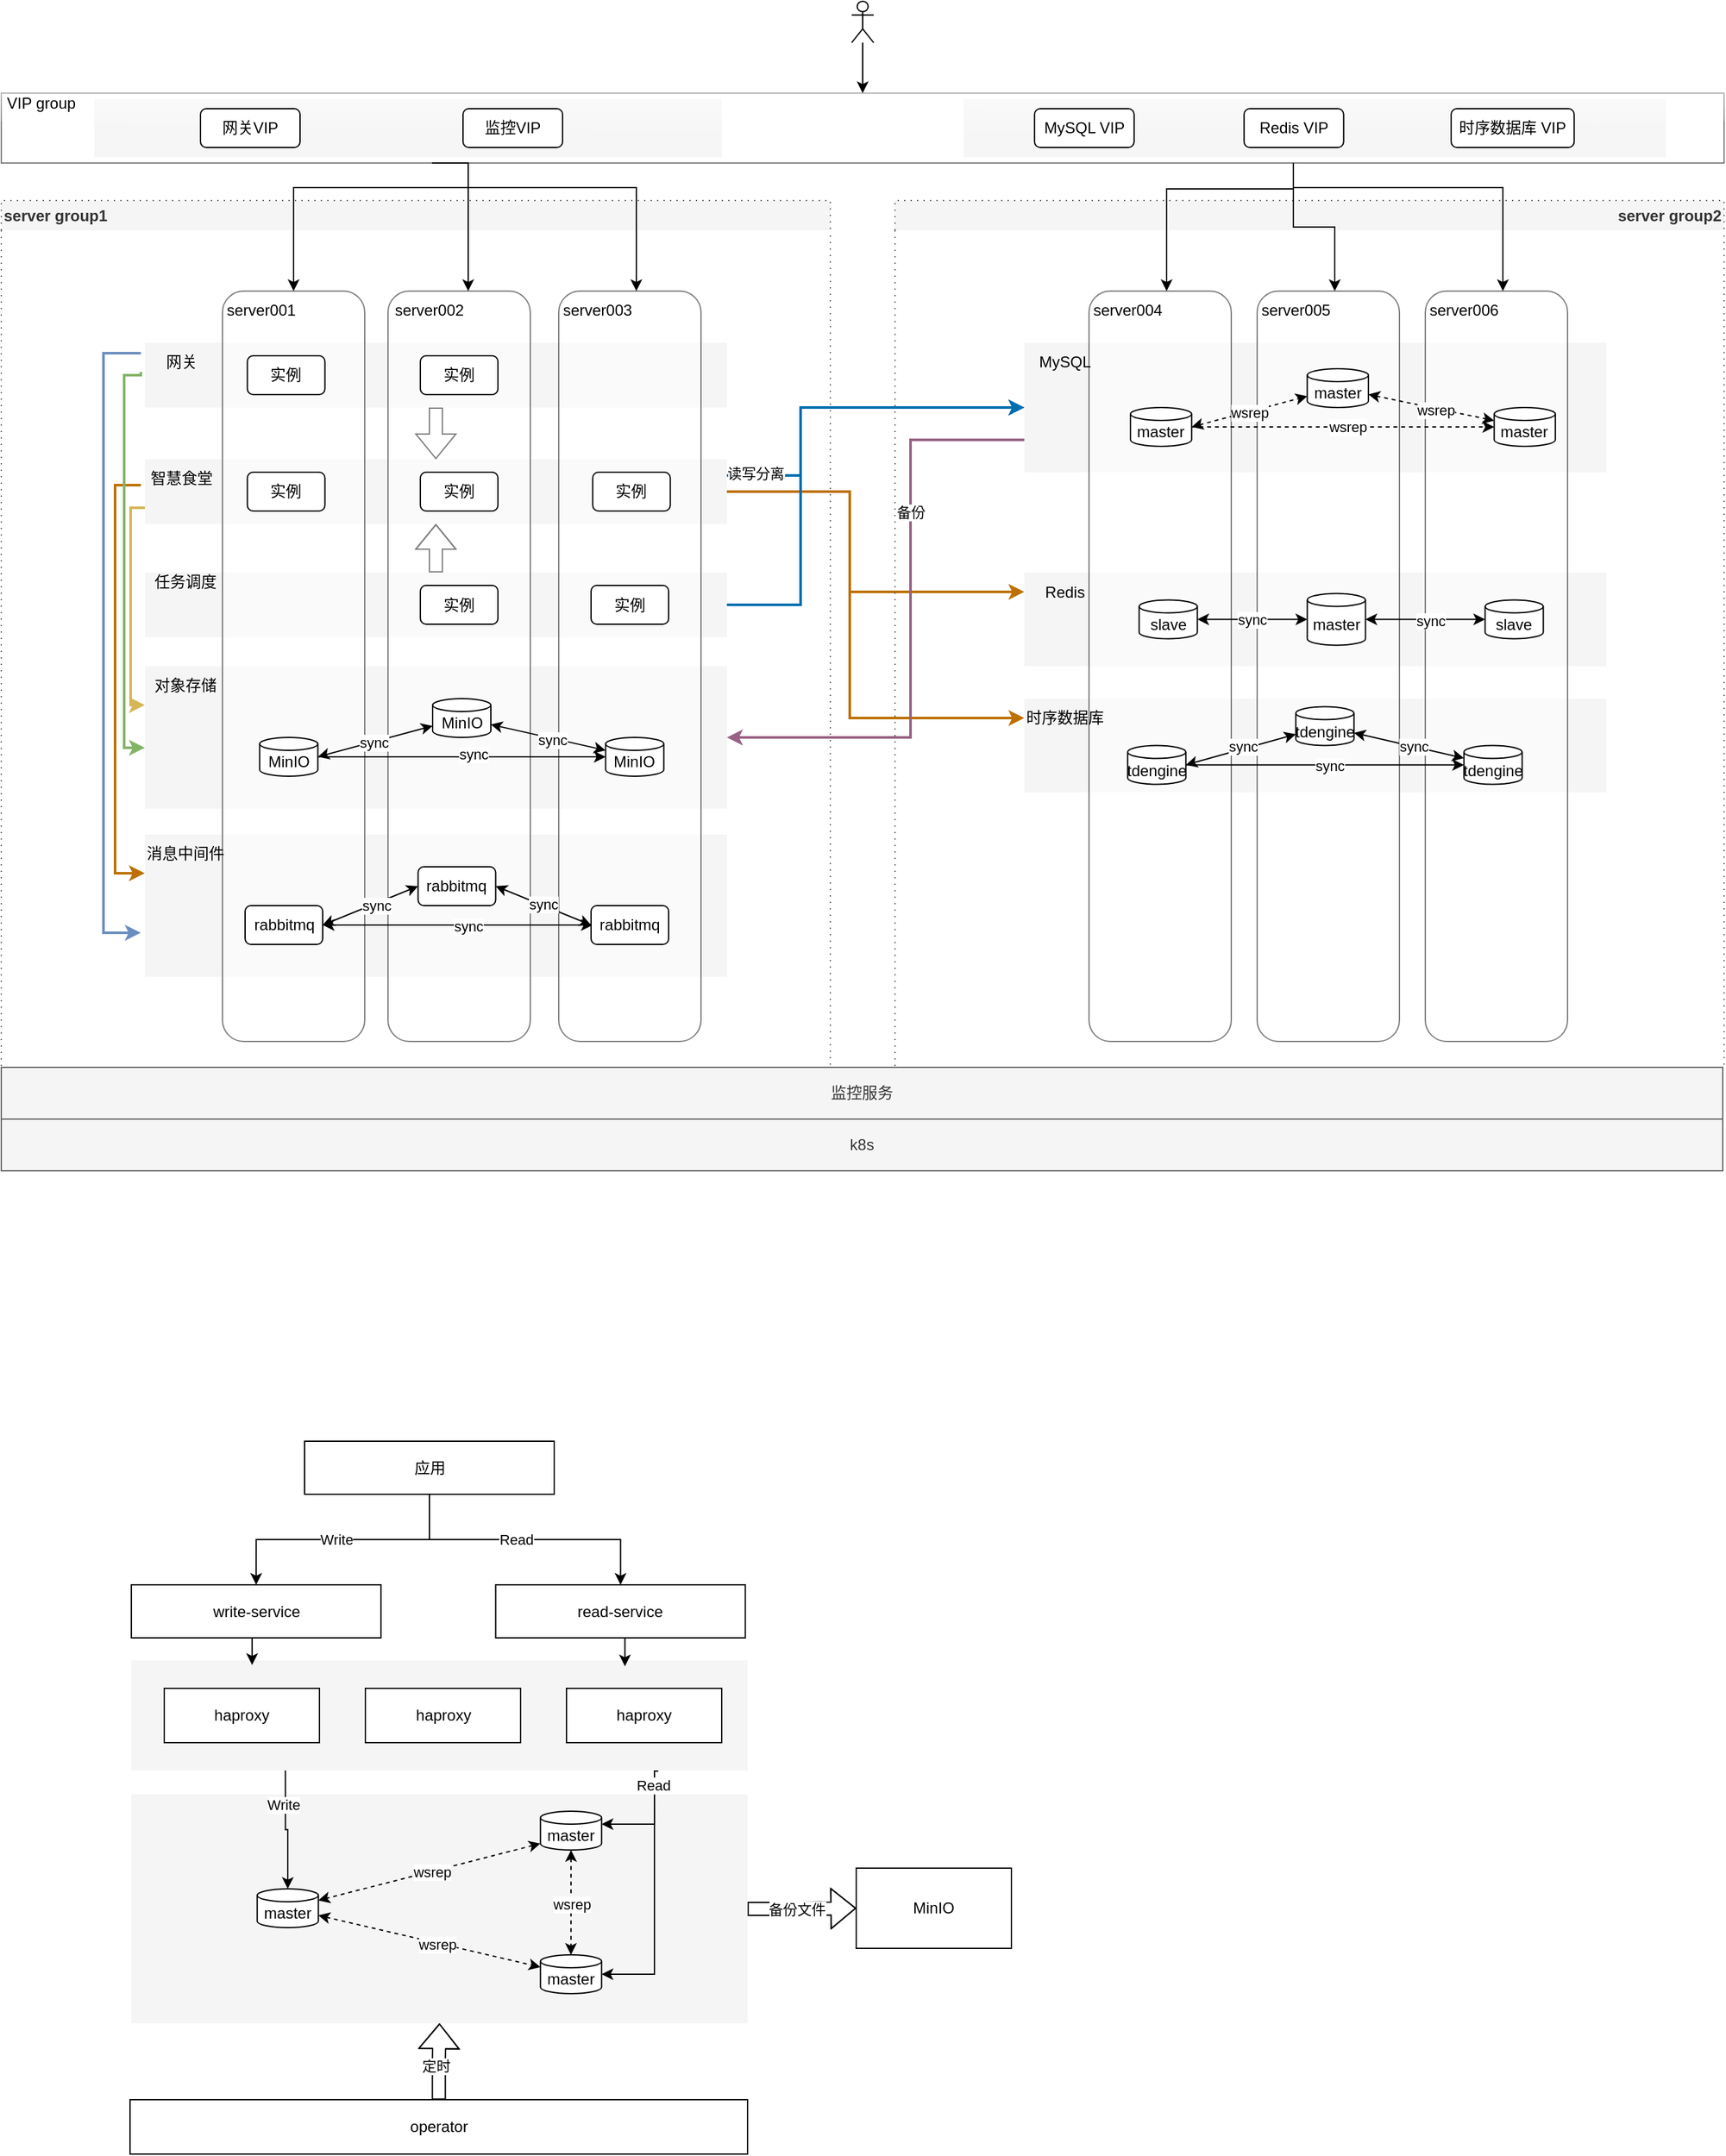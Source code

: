<mxfile version="28.0.4">
  <diagram name="第 1 页" id="leBDD3NCbiM7CXKX_xD3">
    <mxGraphModel dx="2466" dy="1183" grid="0" gridSize="10" guides="1" tooltips="1" connect="1" arrows="1" fold="1" page="0" pageScale="1" pageWidth="827" pageHeight="1169" background="none" math="0" shadow="0">
      <root>
        <mxCell id="0" />
        <mxCell id="1" parent="0" />
        <mxCell id="BG7vF_Q7h992CcUeKaFF-54" style="edgeStyle=orthogonalEdgeStyle;rounded=0;orthogonalLoop=1;jettySize=auto;html=1;shape=flexArrow;" edge="1" parent="1" source="BG7vF_Q7h992CcUeKaFF-34" target="BG7vF_Q7h992CcUeKaFF-51">
          <mxGeometry relative="1" as="geometry" />
        </mxCell>
        <mxCell id="BG7vF_Q7h992CcUeKaFF-55" value="备份文件" style="edgeLabel;html=1;align=center;verticalAlign=middle;resizable=0;points=[];" vertex="1" connectable="0" parent="BG7vF_Q7h992CcUeKaFF-54">
          <mxGeometry x="-0.101" y="1" relative="1" as="geometry">
            <mxPoint y="1" as="offset" />
          </mxGeometry>
        </mxCell>
        <mxCell id="BG7vF_Q7h992CcUeKaFF-34" value="" style="rounded=0;whiteSpace=wrap;html=1;fillColor=#f5f5f5;fontColor=#333333;strokeColor=none;" vertex="1" parent="1">
          <mxGeometry x="9.56" y="1682" width="476.44" height="177" as="geometry" />
        </mxCell>
        <mxCell id="BG7vF_Q7h992CcUeKaFF-27" value="" style="rounded=0;whiteSpace=wrap;html=1;fillColor=#f5f5f5;fontColor=#333333;strokeColor=none;" vertex="1" parent="1">
          <mxGeometry x="9.56" y="1578.5" width="476.44" height="85" as="geometry" />
        </mxCell>
        <mxCell id="XUAF1_sCPObjOQJMEwn2-8" value="" style="rounded=0;whiteSpace=wrap;html=1;fillColor=#eeeeee;strokeColor=none;" parent="1" vertex="1">
          <mxGeometry x="653" y="371.5" width="543" height="45" as="geometry" />
        </mxCell>
        <mxCell id="XUAF1_sCPObjOQJMEwn2-7" value="" style="rounded=0;whiteSpace=wrap;html=1;fillColor=#eeeeee;strokeColor=none;" parent="1" vertex="1">
          <mxGeometry x="-19" y="371.5" width="485" height="45" as="geometry" />
        </mxCell>
        <mxCell id="Kt-Wsy6JNkDJJS60EfV6-175" value="" style="rounded=0;whiteSpace=wrap;html=1;glass=1;opacity=50;" parent="1" vertex="1">
          <mxGeometry x="-91" y="367" width="1332" height="54" as="geometry" />
        </mxCell>
        <mxCell id="Kt-Wsy6JNkDJJS60EfV6-162" value="" style="rounded=0;whiteSpace=wrap;html=1;strokeColor=none;dashed=1;fillColor=#f5f5f5;movable=1;resizable=1;rotatable=1;deletable=1;editable=1;locked=0;connectable=1;fontColor=#333333;" parent="1" vertex="1">
          <mxGeometry x="700" y="835" width="450" height="72.5" as="geometry" />
        </mxCell>
        <mxCell id="Kt-Wsy6JNkDJJS60EfV6-159" value="" style="rounded=0;whiteSpace=wrap;html=1;strokeColor=none;dashed=1;fillColor=#f5f5f5;movable=1;resizable=1;rotatable=1;deletable=1;editable=1;locked=0;connectable=1;fontColor=#333333;" parent="1" vertex="1">
          <mxGeometry x="700" y="737.5" width="450" height="72.5" as="geometry" />
        </mxCell>
        <mxCell id="Kt-Wsy6JNkDJJS60EfV6-154" value="" style="rounded=0;whiteSpace=wrap;html=1;strokeColor=none;dashed=1;fillColor=#f5f5f5;movable=1;resizable=1;rotatable=1;deletable=1;editable=1;locked=0;connectable=1;fontColor=#333333;" parent="1" vertex="1">
          <mxGeometry x="20" y="940" width="450" height="110" as="geometry" />
        </mxCell>
        <mxCell id="Kt-Wsy6JNkDJJS60EfV6-144" value="" style="rounded=0;whiteSpace=wrap;html=1;strokeColor=none;dashed=1;fillColor=#f5f5f5;movable=1;resizable=1;rotatable=1;deletable=1;editable=1;locked=0;connectable=1;fontColor=#333333;" parent="1" vertex="1">
          <mxGeometry x="20" y="810" width="450" height="110" as="geometry" />
        </mxCell>
        <mxCell id="Kt-Wsy6JNkDJJS60EfV6-150" style="edgeStyle=orthogonalEdgeStyle;rounded=0;orthogonalLoop=1;jettySize=auto;html=1;exitX=0;exitY=0.75;exitDx=0;exitDy=0;entryX=0;entryY=1;entryDx=0;entryDy=0;curved=0;fillColor=#fff2cc;strokeColor=#d6b656;gradientColor=#ffd966;strokeWidth=2;" parent="1" source="Kt-Wsy6JNkDJJS60EfV6-123" target="Kt-Wsy6JNkDJJS60EfV6-145" edge="1">
          <mxGeometry relative="1" as="geometry">
            <Array as="points">
              <mxPoint x="9" y="688" />
              <mxPoint x="9" y="840" />
            </Array>
          </mxGeometry>
        </mxCell>
        <mxCell id="Kt-Wsy6JNkDJJS60EfV6-157" style="edgeStyle=orthogonalEdgeStyle;rounded=0;orthogonalLoop=1;jettySize=auto;html=1;fillColor=#f0a30a;strokeColor=#BD7000;curved=0;entryX=0;entryY=1;entryDx=0;entryDy=0;strokeWidth=2;" parent="1" source="Kt-Wsy6JNkDJJS60EfV6-124" target="Kt-Wsy6JNkDJJS60EfV6-155" edge="1">
          <mxGeometry relative="1" as="geometry">
            <mxPoint x="-190" y="1050" as="targetPoint" />
            <Array as="points">
              <mxPoint x="-3" y="670" />
              <mxPoint x="-3" y="970" />
            </Array>
          </mxGeometry>
        </mxCell>
        <mxCell id="XUAF1_sCPObjOQJMEwn2-1" style="edgeStyle=orthogonalEdgeStyle;rounded=0;orthogonalLoop=1;jettySize=auto;html=1;exitX=1;exitY=0.5;exitDx=0;exitDy=0;entryX=0;entryY=0.5;entryDx=0;entryDy=0;strokeWidth=2;fillColor=#f0a30a;strokeColor=#BD7000;" parent="1" source="Kt-Wsy6JNkDJJS60EfV6-123" target="Kt-Wsy6JNkDJJS60EfV6-160" edge="1">
          <mxGeometry relative="1" as="geometry">
            <Array as="points">
              <mxPoint x="565" y="675" />
              <mxPoint x="565" y="753" />
            </Array>
          </mxGeometry>
        </mxCell>
        <mxCell id="XUAF1_sCPObjOQJMEwn2-2" style="edgeStyle=orthogonalEdgeStyle;rounded=0;orthogonalLoop=1;jettySize=auto;html=1;exitX=1;exitY=0.5;exitDx=0;exitDy=0;entryX=0;entryY=0.5;entryDx=0;entryDy=0;strokeWidth=2;fillColor=#f0a30a;strokeColor=#BD7000;" parent="1" source="Kt-Wsy6JNkDJJS60EfV6-123" target="Kt-Wsy6JNkDJJS60EfV6-163" edge="1">
          <mxGeometry relative="1" as="geometry">
            <Array as="points">
              <mxPoint x="565" y="675" />
              <mxPoint x="565" y="850" />
            </Array>
          </mxGeometry>
        </mxCell>
        <mxCell id="XUAF1_sCPObjOQJMEwn2-3" style="edgeStyle=orthogonalEdgeStyle;rounded=0;orthogonalLoop=1;jettySize=auto;html=1;exitX=1;exitY=0.25;exitDx=0;exitDy=0;entryX=0;entryY=0.5;entryDx=0;entryDy=0;fillColor=#1ba1e2;strokeColor=#006EAF;strokeWidth=2;" parent="1" source="Kt-Wsy6JNkDJJS60EfV6-123" target="Kt-Wsy6JNkDJJS60EfV6-105" edge="1">
          <mxGeometry relative="1" as="geometry">
            <Array as="points">
              <mxPoint x="527" y="663" />
              <mxPoint x="527" y="610" />
            </Array>
          </mxGeometry>
        </mxCell>
        <mxCell id="ltxJd0FpYzd65tMiqPyo-1" value="读写分离" style="edgeLabel;html=1;align=center;verticalAlign=middle;resizable=0;points=[];" parent="XUAF1_sCPObjOQJMEwn2-3" vertex="1" connectable="0">
          <mxGeometry x="-0.844" y="3" relative="1" as="geometry">
            <mxPoint y="1" as="offset" />
          </mxGeometry>
        </mxCell>
        <mxCell id="Kt-Wsy6JNkDJJS60EfV6-123" value="" style="rounded=0;whiteSpace=wrap;html=1;strokeColor=none;dashed=1;fillColor=#f5f5f5;movable=1;resizable=1;rotatable=1;deletable=1;editable=1;locked=0;connectable=1;fontColor=#333333;" parent="1" vertex="1">
          <mxGeometry x="20" y="650" width="450" height="50" as="geometry" />
        </mxCell>
        <mxCell id="XUAF1_sCPObjOQJMEwn2-4" style="edgeStyle=orthogonalEdgeStyle;rounded=0;orthogonalLoop=1;jettySize=auto;html=1;exitX=1;exitY=0.5;exitDx=0;exitDy=0;entryX=0;entryY=0.5;entryDx=0;entryDy=0;fillColor=#1ba1e2;strokeColor=#006EAF;strokeWidth=2;" parent="1" source="Kt-Wsy6JNkDJJS60EfV6-136" target="Kt-Wsy6JNkDJJS60EfV6-105" edge="1">
          <mxGeometry relative="1" as="geometry">
            <Array as="points">
              <mxPoint x="527" y="763" />
              <mxPoint x="527" y="610" />
            </Array>
          </mxGeometry>
        </mxCell>
        <mxCell id="Kt-Wsy6JNkDJJS60EfV6-136" value="" style="rounded=0;whiteSpace=wrap;html=1;strokeColor=none;dashed=1;fillColor=#f5f5f5;movable=1;resizable=1;rotatable=1;deletable=1;editable=1;locked=0;connectable=1;fontColor=#333333;" parent="1" vertex="1">
          <mxGeometry x="20" y="737.5" width="450" height="50" as="geometry" />
        </mxCell>
        <mxCell id="Kt-Wsy6JNkDJJS60EfV6-139" style="edgeStyle=orthogonalEdgeStyle;rounded=0;orthogonalLoop=1;jettySize=auto;html=1;entryX=0.5;entryY=1;entryDx=0;entryDy=0;shape=flexArrow;" parent="1" source="Kt-Wsy6JNkDJJS60EfV6-136" target="Kt-Wsy6JNkDJJS60EfV6-123" edge="1">
          <mxGeometry relative="1" as="geometry" />
        </mxCell>
        <mxCell id="Kt-Wsy6JNkDJJS60EfV6-135" style="edgeStyle=orthogonalEdgeStyle;rounded=0;orthogonalLoop=1;jettySize=auto;html=1;shape=flexArrow;" parent="1" source="Kt-Wsy6JNkDJJS60EfV6-129" target="Kt-Wsy6JNkDJJS60EfV6-123" edge="1">
          <mxGeometry relative="1" as="geometry" />
        </mxCell>
        <mxCell id="Kt-Wsy6JNkDJJS60EfV6-147" style="edgeStyle=orthogonalEdgeStyle;rounded=0;orthogonalLoop=1;jettySize=auto;html=1;exitX=0;exitY=0.75;exitDx=0;exitDy=0;entryX=0;entryY=0.573;entryDx=0;entryDy=0;fillColor=#d5e8d4;strokeColor=#82b366;curved=0;strokeWidth=2;entryPerimeter=0;gradientColor=#97d077;" parent="1" source="Kt-Wsy6JNkDJJS60EfV6-130" target="Kt-Wsy6JNkDJJS60EfV6-144" edge="1">
          <mxGeometry relative="1" as="geometry">
            <Array as="points">
              <mxPoint x="17" y="585" />
              <mxPoint x="4" y="585" />
              <mxPoint x="4" y="873" />
            </Array>
          </mxGeometry>
        </mxCell>
        <mxCell id="Kt-Wsy6JNkDJJS60EfV6-156" style="edgeStyle=orthogonalEdgeStyle;rounded=0;orthogonalLoop=1;jettySize=auto;html=1;fillColor=#dae8fc;strokeColor=#6c8ebf;curved=0;strokeWidth=2;entryX=-0.007;entryY=0.691;entryDx=0;entryDy=0;entryPerimeter=0;" parent="1" source="Kt-Wsy6JNkDJJS60EfV6-130" target="Kt-Wsy6JNkDJJS60EfV6-154" edge="1">
          <mxGeometry relative="1" as="geometry">
            <mxPoint x="-10" y="1020" as="targetPoint" />
            <Array as="points">
              <mxPoint x="-12" y="568" />
              <mxPoint x="-12" y="1016" />
            </Array>
          </mxGeometry>
        </mxCell>
        <mxCell id="Kt-Wsy6JNkDJJS60EfV6-129" value="" style="rounded=0;whiteSpace=wrap;html=1;strokeColor=none;dashed=1;fillColor=#f5f5f5;movable=1;resizable=1;rotatable=1;deletable=1;editable=1;locked=0;connectable=1;fontColor=#333333;" parent="1" vertex="1">
          <mxGeometry x="20" y="560" width="450" height="50" as="geometry" />
        </mxCell>
        <mxCell id="Kt-Wsy6JNkDJJS60EfV6-1" value="" style="rounded=1;whiteSpace=wrap;html=1;opacity=50;" parent="1" vertex="1">
          <mxGeometry x="80" y="520" width="110" height="580" as="geometry" />
        </mxCell>
        <mxCell id="Kt-Wsy6JNkDJJS60EfV6-2" value="" style="rounded=1;whiteSpace=wrap;html=1;opacity=50;" parent="1" vertex="1">
          <mxGeometry x="208" y="520" width="110" height="580" as="geometry" />
        </mxCell>
        <mxCell id="Kt-Wsy6JNkDJJS60EfV6-3" value="" style="rounded=1;whiteSpace=wrap;html=1;opacity=50;" parent="1" vertex="1">
          <mxGeometry x="340" y="520" width="110" height="580" as="geometry" />
        </mxCell>
        <mxCell id="XUAF1_sCPObjOQJMEwn2-5" style="edgeStyle=orthogonalEdgeStyle;rounded=0;orthogonalLoop=1;jettySize=auto;html=1;exitX=0;exitY=0.75;exitDx=0;exitDy=0;entryX=1;entryY=0.5;entryDx=0;entryDy=0;fillColor=#e6d0de;gradientColor=#d5739d;strokeColor=#996185;strokeWidth=2;" parent="1" source="Kt-Wsy6JNkDJJS60EfV6-105" target="Kt-Wsy6JNkDJJS60EfV6-144" edge="1">
          <mxGeometry relative="1" as="geometry">
            <Array as="points">
              <mxPoint x="612" y="635" />
              <mxPoint x="612" y="865" />
            </Array>
          </mxGeometry>
        </mxCell>
        <mxCell id="XUAF1_sCPObjOQJMEwn2-6" value="备份" style="edgeLabel;html=1;align=center;verticalAlign=middle;resizable=0;points=[];" parent="XUAF1_sCPObjOQJMEwn2-5" vertex="1" connectable="0">
          <mxGeometry x="-0.376" relative="1" as="geometry">
            <mxPoint as="offset" />
          </mxGeometry>
        </mxCell>
        <mxCell id="Kt-Wsy6JNkDJJS60EfV6-105" value="" style="rounded=0;whiteSpace=wrap;html=1;strokeColor=none;dashed=1;fillColor=#f5f5f5;movable=1;resizable=1;rotatable=1;deletable=1;editable=1;locked=0;connectable=1;fontColor=#333333;" parent="1" vertex="1">
          <mxGeometry x="700" y="560" width="450" height="100" as="geometry" />
        </mxCell>
        <mxCell id="Kt-Wsy6JNkDJJS60EfV6-4" value="" style="rounded=1;whiteSpace=wrap;html=1;glass=0;opacity=50;" parent="1" vertex="1">
          <mxGeometry x="750" y="520" width="110" height="580" as="geometry" />
        </mxCell>
        <mxCell id="Kt-Wsy6JNkDJJS60EfV6-5" value="" style="rounded=1;whiteSpace=wrap;html=1;opacity=50;" parent="1" vertex="1">
          <mxGeometry x="880" y="520" width="110" height="580" as="geometry" />
        </mxCell>
        <mxCell id="Kt-Wsy6JNkDJJS60EfV6-6" value="" style="rounded=1;whiteSpace=wrap;html=1;opacity=50;" parent="1" vertex="1">
          <mxGeometry x="1010" y="520" width="110" height="580" as="geometry" />
        </mxCell>
        <mxCell id="Kt-Wsy6JNkDJJS60EfV6-7" value="server001" style="text;html=1;align=center;verticalAlign=middle;whiteSpace=wrap;rounded=0;" parent="1" vertex="1">
          <mxGeometry x="80" y="520" width="60" height="30" as="geometry" />
        </mxCell>
        <mxCell id="Kt-Wsy6JNkDJJS60EfV6-8" value="server002" style="text;html=1;align=center;verticalAlign=middle;whiteSpace=wrap;rounded=0;" parent="1" vertex="1">
          <mxGeometry x="210" y="520" width="60" height="30" as="geometry" />
        </mxCell>
        <mxCell id="Kt-Wsy6JNkDJJS60EfV6-9" value="server003" style="text;html=1;align=center;verticalAlign=middle;whiteSpace=wrap;rounded=0;" parent="1" vertex="1">
          <mxGeometry x="340" y="520" width="60" height="30" as="geometry" />
        </mxCell>
        <mxCell id="Kt-Wsy6JNkDJJS60EfV6-10" value="server004" style="text;html=1;align=center;verticalAlign=middle;whiteSpace=wrap;rounded=0;" parent="1" vertex="1">
          <mxGeometry x="750" y="520" width="60" height="30" as="geometry" />
        </mxCell>
        <mxCell id="Kt-Wsy6JNkDJJS60EfV6-11" value="server005" style="text;html=1;align=center;verticalAlign=middle;whiteSpace=wrap;rounded=0;" parent="1" vertex="1">
          <mxGeometry x="880" y="520" width="60" height="30" as="geometry" />
        </mxCell>
        <mxCell id="Kt-Wsy6JNkDJJS60EfV6-12" value="server006" style="text;html=1;align=center;verticalAlign=middle;whiteSpace=wrap;rounded=0;" parent="1" vertex="1">
          <mxGeometry x="1010" y="520" width="60" height="30" as="geometry" />
        </mxCell>
        <mxCell id="Kt-Wsy6JNkDJJS60EfV6-25" style="rounded=0;orthogonalLoop=1;jettySize=auto;html=1;exitX=1;exitY=0.5;exitDx=0;exitDy=0;exitPerimeter=0;startArrow=classic;startFill=1;strokeWidth=1;" parent="1" source="Kt-Wsy6JNkDJJS60EfV6-29" target="Kt-Wsy6JNkDJJS60EfV6-32" edge="1">
          <mxGeometry relative="1" as="geometry" />
        </mxCell>
        <mxCell id="Kt-Wsy6JNkDJJS60EfV6-26" value="sync" style="edgeLabel;html=1;align=center;verticalAlign=middle;resizable=0;points=[];" parent="Kt-Wsy6JNkDJJS60EfV6-25" vertex="1" connectable="0">
          <mxGeometry x="-0.017" relative="1" as="geometry">
            <mxPoint as="offset" />
          </mxGeometry>
        </mxCell>
        <mxCell id="Kt-Wsy6JNkDJJS60EfV6-29" value="slave" style="shape=cylinder3;whiteSpace=wrap;html=1;boundedLbl=1;backgroundOutline=1;size=5;" parent="1" vertex="1">
          <mxGeometry x="788.75" y="758.75" width="45" height="30" as="geometry" />
        </mxCell>
        <mxCell id="Kt-Wsy6JNkDJJS60EfV6-30" style="rounded=0;orthogonalLoop=1;jettySize=auto;html=1;startArrow=classic;startFill=1;strokeWidth=1;" parent="1" source="Kt-Wsy6JNkDJJS60EfV6-32" target="Kt-Wsy6JNkDJJS60EfV6-33" edge="1">
          <mxGeometry relative="1" as="geometry" />
        </mxCell>
        <mxCell id="Kt-Wsy6JNkDJJS60EfV6-31" value="sync" style="edgeLabel;html=1;align=center;verticalAlign=middle;resizable=0;points=[];" parent="Kt-Wsy6JNkDJJS60EfV6-30" vertex="1" connectable="0">
          <mxGeometry x="0.07" y="-1" relative="1" as="geometry">
            <mxPoint as="offset" />
          </mxGeometry>
        </mxCell>
        <mxCell id="Kt-Wsy6JNkDJJS60EfV6-32" value="master" style="shape=cylinder3;whiteSpace=wrap;html=1;boundedLbl=1;backgroundOutline=1;size=5;" parent="1" vertex="1">
          <mxGeometry x="918.75" y="753.75" width="45" height="40" as="geometry" />
        </mxCell>
        <mxCell id="Kt-Wsy6JNkDJJS60EfV6-33" value="slave" style="shape=cylinder3;whiteSpace=wrap;html=1;boundedLbl=1;backgroundOutline=1;size=5;" parent="1" vertex="1">
          <mxGeometry x="1056.25" y="758.75" width="45" height="30" as="geometry" />
        </mxCell>
        <mxCell id="Kt-Wsy6JNkDJJS60EfV6-34" style="rounded=0;orthogonalLoop=1;jettySize=auto;html=1;exitX=1;exitY=0.5;exitDx=0;exitDy=0;exitPerimeter=0;startArrow=classic;startFill=1;strokeWidth=1;" parent="1" source="Kt-Wsy6JNkDJJS60EfV6-36" target="Kt-Wsy6JNkDJJS60EfV6-39" edge="1">
          <mxGeometry relative="1" as="geometry" />
        </mxCell>
        <mxCell id="Kt-Wsy6JNkDJJS60EfV6-35" value="sync" style="edgeLabel;html=1;align=center;verticalAlign=middle;resizable=0;points=[];" parent="Kt-Wsy6JNkDJJS60EfV6-34" vertex="1" connectable="0">
          <mxGeometry x="-0.017" relative="1" as="geometry">
            <mxPoint as="offset" />
          </mxGeometry>
        </mxCell>
        <mxCell id="Kt-Wsy6JNkDJJS60EfV6-36" value="MinIO" style="shape=cylinder3;whiteSpace=wrap;html=1;boundedLbl=1;backgroundOutline=1;size=5;" parent="1" vertex="1">
          <mxGeometry x="108.75" y="865" width="45" height="30" as="geometry" />
        </mxCell>
        <mxCell id="Kt-Wsy6JNkDJJS60EfV6-37" style="rounded=0;orthogonalLoop=1;jettySize=auto;html=1;startArrow=classic;startFill=1;strokeWidth=1;" parent="1" source="Kt-Wsy6JNkDJJS60EfV6-39" target="Kt-Wsy6JNkDJJS60EfV6-40" edge="1">
          <mxGeometry relative="1" as="geometry" />
        </mxCell>
        <mxCell id="Kt-Wsy6JNkDJJS60EfV6-38" value="sync" style="edgeLabel;html=1;align=center;verticalAlign=middle;resizable=0;points=[];" parent="Kt-Wsy6JNkDJJS60EfV6-37" vertex="1" connectable="0">
          <mxGeometry x="0.07" y="-1" relative="1" as="geometry">
            <mxPoint as="offset" />
          </mxGeometry>
        </mxCell>
        <mxCell id="Kt-Wsy6JNkDJJS60EfV6-39" value="MinIO" style="shape=cylinder3;whiteSpace=wrap;html=1;boundedLbl=1;backgroundOutline=1;size=5;" parent="1" vertex="1">
          <mxGeometry x="242.5" y="835" width="45" height="30" as="geometry" />
        </mxCell>
        <mxCell id="Kt-Wsy6JNkDJJS60EfV6-40" value="MinIO" style="shape=cylinder3;whiteSpace=wrap;html=1;boundedLbl=1;backgroundOutline=1;size=5;" parent="1" vertex="1">
          <mxGeometry x="376.25" y="865" width="45" height="30" as="geometry" />
        </mxCell>
        <mxCell id="Kt-Wsy6JNkDJJS60EfV6-42" style="edgeStyle=orthogonalEdgeStyle;rounded=0;orthogonalLoop=1;jettySize=auto;html=1;entryX=0;entryY=0.5;entryDx=0;entryDy=0;entryPerimeter=0;" parent="1" source="Kt-Wsy6JNkDJJS60EfV6-36" target="Kt-Wsy6JNkDJJS60EfV6-40" edge="1">
          <mxGeometry relative="1" as="geometry" />
        </mxCell>
        <mxCell id="Kt-Wsy6JNkDJJS60EfV6-43" value="sync" style="edgeLabel;html=1;align=center;verticalAlign=middle;resizable=0;points=[];" parent="Kt-Wsy6JNkDJJS60EfV6-42" vertex="1" connectable="0">
          <mxGeometry x="0.072" y="2" relative="1" as="geometry">
            <mxPoint as="offset" />
          </mxGeometry>
        </mxCell>
        <mxCell id="Kt-Wsy6JNkDJJS60EfV6-49" style="rounded=0;orthogonalLoop=1;jettySize=auto;html=1;exitX=1;exitY=0.5;exitDx=0;exitDy=0;startArrow=classic;startFill=1;entryX=0.021;entryY=0.5;entryDx=0;entryDy=0;entryPerimeter=0;" parent="1" source="Kt-Wsy6JNkDJJS60EfV6-44" target="Kt-Wsy6JNkDJJS60EfV6-46" edge="1">
          <mxGeometry relative="1" as="geometry">
            <mxPoint x="366.25" y="1000" as="targetPoint" />
          </mxGeometry>
        </mxCell>
        <mxCell id="Kt-Wsy6JNkDJJS60EfV6-52" value="sync" style="edgeLabel;html=1;align=center;verticalAlign=middle;resizable=0;points=[];" parent="Kt-Wsy6JNkDJJS60EfV6-49" vertex="1" connectable="0">
          <mxGeometry x="0.071" y="-1" relative="1" as="geometry">
            <mxPoint as="offset" />
          </mxGeometry>
        </mxCell>
        <mxCell id="Kt-Wsy6JNkDJJS60EfV6-44" value="rabbitmq" style="rounded=1;whiteSpace=wrap;html=1;" parent="1" vertex="1">
          <mxGeometry x="97.5" y="995" width="60" height="30" as="geometry" />
        </mxCell>
        <mxCell id="Kt-Wsy6JNkDJJS60EfV6-47" style="rounded=0;orthogonalLoop=1;jettySize=auto;html=1;entryX=1;entryY=0.5;entryDx=0;entryDy=0;startArrow=classic;startFill=1;exitX=0;exitY=0.5;exitDx=0;exitDy=0;" parent="1" source="Kt-Wsy6JNkDJJS60EfV6-45" target="Kt-Wsy6JNkDJJS60EfV6-44" edge="1">
          <mxGeometry relative="1" as="geometry" />
        </mxCell>
        <mxCell id="Kt-Wsy6JNkDJJS60EfV6-50" value="sync" style="edgeLabel;html=1;align=center;verticalAlign=middle;resizable=0;points=[];" parent="Kt-Wsy6JNkDJJS60EfV6-47" vertex="1" connectable="0">
          <mxGeometry x="-0.101" y="1" relative="1" as="geometry">
            <mxPoint as="offset" />
          </mxGeometry>
        </mxCell>
        <mxCell id="Kt-Wsy6JNkDJJS60EfV6-48" style="rounded=0;orthogonalLoop=1;jettySize=auto;html=1;exitX=1;exitY=0.5;exitDx=0;exitDy=0;entryX=0;entryY=0.5;entryDx=0;entryDy=0;startArrow=classic;startFill=1;" parent="1" source="Kt-Wsy6JNkDJJS60EfV6-45" target="Kt-Wsy6JNkDJJS60EfV6-46" edge="1">
          <mxGeometry relative="1" as="geometry" />
        </mxCell>
        <mxCell id="Kt-Wsy6JNkDJJS60EfV6-51" value="sync" style="edgeLabel;html=1;align=center;verticalAlign=middle;resizable=0;points=[];" parent="Kt-Wsy6JNkDJJS60EfV6-48" vertex="1" connectable="0">
          <mxGeometry x="-0.004" y="1" relative="1" as="geometry">
            <mxPoint as="offset" />
          </mxGeometry>
        </mxCell>
        <mxCell id="Kt-Wsy6JNkDJJS60EfV6-45" value="rabbitmq" style="rounded=1;whiteSpace=wrap;html=1;" parent="1" vertex="1">
          <mxGeometry x="231.25" y="965" width="60" height="30" as="geometry" />
        </mxCell>
        <mxCell id="Kt-Wsy6JNkDJJS60EfV6-46" value="rabbitmq" style="rounded=1;whiteSpace=wrap;html=1;" parent="1" vertex="1">
          <mxGeometry x="365" y="995" width="60" height="30" as="geometry" />
        </mxCell>
        <mxCell id="Kt-Wsy6JNkDJJS60EfV6-56" style="edgeStyle=orthogonalEdgeStyle;rounded=0;orthogonalLoop=1;jettySize=auto;html=1;" parent="1" source="Kt-Wsy6JNkDJJS60EfV6-58" target="Kt-Wsy6JNkDJJS60EfV6-62" edge="1">
          <mxGeometry relative="1" as="geometry" />
        </mxCell>
        <mxCell id="Kt-Wsy6JNkDJJS60EfV6-57" value="sync" style="edgeLabel;html=1;align=center;verticalAlign=middle;resizable=0;points=[];" parent="Kt-Wsy6JNkDJJS60EfV6-56" vertex="1" connectable="0">
          <mxGeometry x="0.031" relative="1" as="geometry">
            <mxPoint as="offset" />
          </mxGeometry>
        </mxCell>
        <mxCell id="Kt-Wsy6JNkDJJS60EfV6-58" value="tdengine" style="shape=cylinder3;whiteSpace=wrap;html=1;boundedLbl=1;backgroundOutline=1;size=5;" parent="1" vertex="1">
          <mxGeometry x="779.87" y="871.25" width="45" height="30" as="geometry" />
        </mxCell>
        <mxCell id="Kt-Wsy6JNkDJJS60EfV6-59" style="rounded=0;orthogonalLoop=1;jettySize=auto;html=1;startArrow=classic;startFill=1;strokeWidth=1;" parent="1" source="Kt-Wsy6JNkDJJS60EfV6-61" target="Kt-Wsy6JNkDJJS60EfV6-62" edge="1">
          <mxGeometry relative="1" as="geometry" />
        </mxCell>
        <mxCell id="Kt-Wsy6JNkDJJS60EfV6-64" value="sync" style="edgeLabel;html=1;align=center;verticalAlign=middle;resizable=0;points=[];" parent="Kt-Wsy6JNkDJJS60EfV6-59" vertex="1" connectable="0">
          <mxGeometry x="0.072" relative="1" as="geometry">
            <mxPoint as="offset" />
          </mxGeometry>
        </mxCell>
        <mxCell id="Kt-Wsy6JNkDJJS60EfV6-61" value="tdengine" style="shape=cylinder3;whiteSpace=wrap;html=1;boundedLbl=1;backgroundOutline=1;size=5;" parent="1" vertex="1">
          <mxGeometry x="909.87" y="841.25" width="45" height="30" as="geometry" />
        </mxCell>
        <mxCell id="Kt-Wsy6JNkDJJS60EfV6-62" value="tdengine" style="shape=cylinder3;whiteSpace=wrap;html=1;boundedLbl=1;backgroundOutline=1;size=5;" parent="1" vertex="1">
          <mxGeometry x="1039.87" y="871.25" width="45" height="30" as="geometry" />
        </mxCell>
        <mxCell id="Kt-Wsy6JNkDJJS60EfV6-66" style="rounded=0;orthogonalLoop=1;jettySize=auto;html=1;entryX=1;entryY=0.5;entryDx=0;entryDy=0;entryPerimeter=0;startArrow=classic;startFill=1;" parent="1" source="Kt-Wsy6JNkDJJS60EfV6-61" target="Kt-Wsy6JNkDJJS60EfV6-58" edge="1">
          <mxGeometry relative="1" as="geometry" />
        </mxCell>
        <mxCell id="Kt-Wsy6JNkDJJS60EfV6-67" value="sync" style="edgeLabel;html=1;align=center;verticalAlign=middle;resizable=0;points=[];" parent="Kt-Wsy6JNkDJJS60EfV6-66" vertex="1" connectable="0">
          <mxGeometry x="-0.035" y="-2" relative="1" as="geometry">
            <mxPoint as="offset" />
          </mxGeometry>
        </mxCell>
        <mxCell id="Kt-Wsy6JNkDJJS60EfV6-74" value="实例" style="rounded=1;whiteSpace=wrap;html=1;" parent="1" vertex="1">
          <mxGeometry x="233" y="747.5" width="60" height="30" as="geometry" />
        </mxCell>
        <mxCell id="Kt-Wsy6JNkDJJS60EfV6-75" value="实例" style="rounded=1;whiteSpace=wrap;html=1;" parent="1" vertex="1">
          <mxGeometry x="365" y="747.5" width="60" height="30" as="geometry" />
        </mxCell>
        <mxCell id="Kt-Wsy6JNkDJJS60EfV6-106" style="rounded=0;orthogonalLoop=1;jettySize=auto;html=1;exitX=1;exitY=0.5;exitDx=0;exitDy=0;exitPerimeter=0;startArrow=classic;startFill=1;strokeWidth=1;dashed=1;" parent="1" source="Kt-Wsy6JNkDJJS60EfV6-110" target="Kt-Wsy6JNkDJJS60EfV6-113" edge="1">
          <mxGeometry relative="1" as="geometry" />
        </mxCell>
        <mxCell id="Kt-Wsy6JNkDJJS60EfV6-107" value="wsrep" style="edgeLabel;html=1;align=center;verticalAlign=middle;resizable=0;points=[];" parent="Kt-Wsy6JNkDJJS60EfV6-106" vertex="1" connectable="0">
          <mxGeometry x="-0.017" relative="1" as="geometry">
            <mxPoint as="offset" />
          </mxGeometry>
        </mxCell>
        <mxCell id="Kt-Wsy6JNkDJJS60EfV6-108" style="edgeStyle=orthogonalEdgeStyle;rounded=0;orthogonalLoop=1;jettySize=auto;html=1;dashed=1;" parent="1" source="Kt-Wsy6JNkDJJS60EfV6-110" target="Kt-Wsy6JNkDJJS60EfV6-114" edge="1">
          <mxGeometry relative="1" as="geometry" />
        </mxCell>
        <mxCell id="Kt-Wsy6JNkDJJS60EfV6-109" value="wsrep" style="edgeLabel;html=1;align=center;verticalAlign=middle;resizable=0;points=[];" parent="Kt-Wsy6JNkDJJS60EfV6-108" vertex="1" connectable="0">
          <mxGeometry x="0.031" relative="1" as="geometry">
            <mxPoint as="offset" />
          </mxGeometry>
        </mxCell>
        <mxCell id="Kt-Wsy6JNkDJJS60EfV6-110" value="master" style="shape=cylinder3;whiteSpace=wrap;html=1;boundedLbl=1;backgroundOutline=1;size=5;" parent="1" vertex="1">
          <mxGeometry x="782.051" y="610" width="47.308" height="30" as="geometry" />
        </mxCell>
        <mxCell id="Kt-Wsy6JNkDJJS60EfV6-111" style="rounded=0;orthogonalLoop=1;jettySize=auto;html=1;startArrow=classic;startFill=1;strokeWidth=1;dashed=1;" parent="1" source="Kt-Wsy6JNkDJJS60EfV6-113" target="Kt-Wsy6JNkDJJS60EfV6-114" edge="1">
          <mxGeometry relative="1" as="geometry" />
        </mxCell>
        <mxCell id="Kt-Wsy6JNkDJJS60EfV6-112" value="wsrep" style="edgeLabel;html=1;align=center;verticalAlign=middle;resizable=0;points=[];" parent="Kt-Wsy6JNkDJJS60EfV6-111" vertex="1" connectable="0">
          <mxGeometry x="0.07" y="-1" relative="1" as="geometry">
            <mxPoint as="offset" />
          </mxGeometry>
        </mxCell>
        <mxCell id="Kt-Wsy6JNkDJJS60EfV6-113" value="master" style="shape=cylinder3;whiteSpace=wrap;html=1;boundedLbl=1;backgroundOutline=1;size=5;" parent="1" vertex="1">
          <mxGeometry x="918.718" y="580" width="47.308" height="30" as="geometry" />
        </mxCell>
        <mxCell id="Kt-Wsy6JNkDJJS60EfV6-114" value="master" style="shape=cylinder3;whiteSpace=wrap;html=1;boundedLbl=1;backgroundOutline=1;size=5;" parent="1" vertex="1">
          <mxGeometry x="1063.269" y="610" width="47.308" height="30" as="geometry" />
        </mxCell>
        <mxCell id="Kt-Wsy6JNkDJJS60EfV6-115" value="MySQL" style="text;html=1;align=center;verticalAlign=middle;whiteSpace=wrap;rounded=0;" parent="1" vertex="1">
          <mxGeometry x="700" y="560" width="63.077" height="30" as="geometry" />
        </mxCell>
        <mxCell id="Kt-Wsy6JNkDJJS60EfV6-124" value="智慧食堂" style="text;html=1;align=center;verticalAlign=middle;whiteSpace=wrap;rounded=0;" parent="1" vertex="1">
          <mxGeometry x="16.92" y="650" width="63.077" height="30" as="geometry" />
        </mxCell>
        <mxCell id="Kt-Wsy6JNkDJJS60EfV6-125" value="实例" style="rounded=1;whiteSpace=wrap;html=1;" parent="1" vertex="1">
          <mxGeometry x="99.25" y="660" width="60" height="30" as="geometry" />
        </mxCell>
        <mxCell id="Kt-Wsy6JNkDJJS60EfV6-126" value="实例" style="rounded=1;whiteSpace=wrap;html=1;" parent="1" vertex="1">
          <mxGeometry x="233" y="660" width="60" height="30" as="geometry" />
        </mxCell>
        <mxCell id="Kt-Wsy6JNkDJJS60EfV6-127" value="实例" style="rounded=1;whiteSpace=wrap;html=1;" parent="1" vertex="1">
          <mxGeometry x="366.25" y="660" width="60" height="30" as="geometry" />
        </mxCell>
        <mxCell id="Kt-Wsy6JNkDJJS60EfV6-130" value="网关" style="text;html=1;align=center;verticalAlign=middle;whiteSpace=wrap;rounded=0;" parent="1" vertex="1">
          <mxGeometry x="16.92" y="560" width="63.077" height="30" as="geometry" />
        </mxCell>
        <mxCell id="Kt-Wsy6JNkDJJS60EfV6-131" value="实例" style="rounded=1;whiteSpace=wrap;html=1;" parent="1" vertex="1">
          <mxGeometry x="99.25" y="570" width="60" height="30" as="geometry" />
        </mxCell>
        <mxCell id="Kt-Wsy6JNkDJJS60EfV6-132" value="实例" style="rounded=1;whiteSpace=wrap;html=1;" parent="1" vertex="1">
          <mxGeometry x="233" y="570" width="60" height="30" as="geometry" />
        </mxCell>
        <mxCell id="Kt-Wsy6JNkDJJS60EfV6-137" value="任务调度" style="text;html=1;align=center;verticalAlign=middle;whiteSpace=wrap;rounded=0;" parent="1" vertex="1">
          <mxGeometry x="20" y="730" width="63.077" height="30" as="geometry" />
        </mxCell>
        <mxCell id="Kt-Wsy6JNkDJJS60EfV6-145" value="对象存储" style="text;html=1;align=center;verticalAlign=middle;whiteSpace=wrap;rounded=0;" parent="1" vertex="1">
          <mxGeometry x="20" y="810" width="63.077" height="30" as="geometry" />
        </mxCell>
        <mxCell id="Kt-Wsy6JNkDJJS60EfV6-155" value="消息中间件" style="text;html=1;align=center;verticalAlign=middle;whiteSpace=wrap;rounded=0;" parent="1" vertex="1">
          <mxGeometry x="20" y="940" width="63.077" height="30" as="geometry" />
        </mxCell>
        <mxCell id="Kt-Wsy6JNkDJJS60EfV6-160" value="Redis" style="text;html=1;align=center;verticalAlign=middle;whiteSpace=wrap;rounded=0;" parent="1" vertex="1">
          <mxGeometry x="700" y="737.5" width="63.077" height="30" as="geometry" />
        </mxCell>
        <mxCell id="Kt-Wsy6JNkDJJS60EfV6-163" value="时序数据库" style="text;html=1;align=center;verticalAlign=middle;whiteSpace=wrap;rounded=0;" parent="1" vertex="1">
          <mxGeometry x="700" y="835" width="63.077" height="30" as="geometry" />
        </mxCell>
        <mxCell id="Kt-Wsy6JNkDJJS60EfV6-169" value="server group1" style="swimlane;whiteSpace=wrap;html=1;fillColor=#f5f5f5;fontColor=#333333;strokeColor=#666666;dashed=1;dashPattern=1 4;align=left;glass=0;swimlaneLine=0;" parent="1" vertex="1">
          <mxGeometry x="-91" y="450" width="641" height="670" as="geometry" />
        </mxCell>
        <mxCell id="Kt-Wsy6JNkDJJS60EfV6-170" value="server group2" style="swimlane;whiteSpace=wrap;html=1;fillColor=#f5f5f5;fontColor=#333333;strokeColor=#666666;dashed=1;dashPattern=1 4;startSize=23;align=right;swimlaneLine=0;" parent="1" vertex="1">
          <mxGeometry x="600" y="450" width="641" height="670" as="geometry" />
        </mxCell>
        <mxCell id="Kt-Wsy6JNkDJJS60EfV6-172" value="监控服务" style="rounded=0;whiteSpace=wrap;html=1;fillColor=#f5f5f5;fontColor=#333333;strokeColor=#666666;" parent="1" vertex="1">
          <mxGeometry x="-91" y="1120" width="1331" height="40" as="geometry" />
        </mxCell>
        <mxCell id="Kt-Wsy6JNkDJJS60EfV6-173" value="" style="shape=umlActor;verticalLabelPosition=bottom;verticalAlign=top;html=1;outlineConnect=0;" parent="1" vertex="1">
          <mxGeometry x="566.5" y="296" width="17" height="32" as="geometry" />
        </mxCell>
        <mxCell id="Kt-Wsy6JNkDJJS60EfV6-176" value="VIP group" style="text;html=1;align=center;verticalAlign=middle;whiteSpace=wrap;rounded=0;" parent="1" vertex="1">
          <mxGeometry x="-90" y="360" width="60" height="30" as="geometry" />
        </mxCell>
        <mxCell id="Kt-Wsy6JNkDJJS60EfV6-178" value="网关VIP" style="rounded=1;whiteSpace=wrap;html=1;" parent="1" vertex="1">
          <mxGeometry x="63" y="379" width="77" height="30" as="geometry" />
        </mxCell>
        <mxCell id="Kt-Wsy6JNkDJJS60EfV6-179" value="MySQL VIP" style="rounded=1;whiteSpace=wrap;html=1;" parent="1" vertex="1">
          <mxGeometry x="707.87" y="379" width="77" height="30" as="geometry" />
        </mxCell>
        <mxCell id="Kt-Wsy6JNkDJJS60EfV6-180" value="Redis VIP" style="rounded=1;whiteSpace=wrap;html=1;" parent="1" vertex="1">
          <mxGeometry x="869.87" y="379" width="77" height="30" as="geometry" />
        </mxCell>
        <mxCell id="Kt-Wsy6JNkDJJS60EfV6-181" value="时序数据库 VIP" style="rounded=1;whiteSpace=wrap;html=1;" parent="1" vertex="1">
          <mxGeometry x="1030" y="379" width="95.13" height="30" as="geometry" />
        </mxCell>
        <mxCell id="Kt-Wsy6JNkDJJS60EfV6-192" value="k8s" style="rounded=0;whiteSpace=wrap;html=1;fillColor=#f5f5f5;fontColor=#333333;strokeColor=#666666;" parent="1" vertex="1">
          <mxGeometry x="-91" y="1160" width="1331" height="40" as="geometry" />
        </mxCell>
        <mxCell id="Kt-Wsy6JNkDJJS60EfV6-193" value="监控VIP" style="rounded=1;whiteSpace=wrap;html=1;" parent="1" vertex="1">
          <mxGeometry x="266" y="379" width="77" height="30" as="geometry" />
        </mxCell>
        <mxCell id="Kt-Wsy6JNkDJJS60EfV6-194" style="edgeStyle=orthogonalEdgeStyle;rounded=0;orthogonalLoop=1;jettySize=auto;html=1;entryX=0.5;entryY=0;entryDx=0;entryDy=0;" parent="1" source="Kt-Wsy6JNkDJJS60EfV6-173" target="Kt-Wsy6JNkDJJS60EfV6-175" edge="1">
          <mxGeometry relative="1" as="geometry" />
        </mxCell>
        <mxCell id="XUAF1_sCPObjOQJMEwn2-9" style="edgeStyle=orthogonalEdgeStyle;rounded=0;orthogonalLoop=1;jettySize=auto;html=1;exitX=0.25;exitY=1;exitDx=0;exitDy=0;entryX=0.5;entryY=0;entryDx=0;entryDy=0;" parent="1" source="Kt-Wsy6JNkDJJS60EfV6-175" target="Kt-Wsy6JNkDJJS60EfV6-1" edge="1">
          <mxGeometry relative="1" as="geometry">
            <Array as="points">
              <mxPoint x="270" y="421" />
              <mxPoint x="270" y="440" />
              <mxPoint x="135" y="440" />
            </Array>
          </mxGeometry>
        </mxCell>
        <mxCell id="XUAF1_sCPObjOQJMEwn2-10" style="edgeStyle=orthogonalEdgeStyle;rounded=0;orthogonalLoop=1;jettySize=auto;html=1;exitX=0.25;exitY=1;exitDx=0;exitDy=0;entryX=1;entryY=0;entryDx=0;entryDy=0;" parent="1" source="Kt-Wsy6JNkDJJS60EfV6-175" target="Kt-Wsy6JNkDJJS60EfV6-8" edge="1">
          <mxGeometry relative="1" as="geometry">
            <Array as="points">
              <mxPoint x="270" y="421" />
            </Array>
          </mxGeometry>
        </mxCell>
        <mxCell id="XUAF1_sCPObjOQJMEwn2-11" style="edgeStyle=orthogonalEdgeStyle;rounded=0;orthogonalLoop=1;jettySize=auto;html=1;entryX=1;entryY=0;entryDx=0;entryDy=0;" parent="1" source="Kt-Wsy6JNkDJJS60EfV6-175" target="Kt-Wsy6JNkDJJS60EfV6-9" edge="1">
          <mxGeometry relative="1" as="geometry">
            <Array as="points">
              <mxPoint x="270" y="440" />
              <mxPoint x="400" y="440" />
            </Array>
          </mxGeometry>
        </mxCell>
        <mxCell id="gGhgEkNALYPikt1cbxjc-1" style="edgeStyle=orthogonalEdgeStyle;rounded=0;orthogonalLoop=1;jettySize=auto;html=1;exitX=0.75;exitY=1;exitDx=0;exitDy=0;entryX=1;entryY=0;entryDx=0;entryDy=0;" parent="1" source="Kt-Wsy6JNkDJJS60EfV6-175" target="Kt-Wsy6JNkDJJS60EfV6-10" edge="1">
          <mxGeometry relative="1" as="geometry">
            <Array as="points">
              <mxPoint x="908" y="441" />
              <mxPoint x="810" y="441" />
            </Array>
          </mxGeometry>
        </mxCell>
        <mxCell id="gGhgEkNALYPikt1cbxjc-2" style="edgeStyle=orthogonalEdgeStyle;rounded=0;orthogonalLoop=1;jettySize=auto;html=1;exitX=0.75;exitY=1;exitDx=0;exitDy=0;entryX=1;entryY=0;entryDx=0;entryDy=0;" parent="1" source="Kt-Wsy6JNkDJJS60EfV6-175" target="Kt-Wsy6JNkDJJS60EfV6-11" edge="1">
          <mxGeometry relative="1" as="geometry" />
        </mxCell>
        <mxCell id="gGhgEkNALYPikt1cbxjc-3" style="edgeStyle=orthogonalEdgeStyle;rounded=0;orthogonalLoop=1;jettySize=auto;html=1;exitX=0.75;exitY=1;exitDx=0;exitDy=0;entryX=1;entryY=0;entryDx=0;entryDy=0;" parent="1" source="Kt-Wsy6JNkDJJS60EfV6-175" target="Kt-Wsy6JNkDJJS60EfV6-12" edge="1">
          <mxGeometry relative="1" as="geometry">
            <Array as="points">
              <mxPoint x="908" y="440" />
              <mxPoint x="1070" y="440" />
            </Array>
          </mxGeometry>
        </mxCell>
        <mxCell id="BG7vF_Q7h992CcUeKaFF-3" value="write-service" style="rounded=0;whiteSpace=wrap;html=1;" vertex="1" parent="1">
          <mxGeometry x="9.56" y="1520" width="193" height="41" as="geometry" />
        </mxCell>
        <mxCell id="BG7vF_Q7h992CcUeKaFF-4" style="rounded=0;orthogonalLoop=1;jettySize=auto;html=1;exitX=0;exitY=1;exitDx=0;exitDy=-5;exitPerimeter=0;startArrow=classic;startFill=1;strokeWidth=1;dashed=1;" edge="1" parent="1" source="BG7vF_Q7h992CcUeKaFF-8" target="BG7vF_Q7h992CcUeKaFF-11">
          <mxGeometry relative="1" as="geometry" />
        </mxCell>
        <mxCell id="BG7vF_Q7h992CcUeKaFF-5" value="wsrep" style="edgeLabel;html=1;align=center;verticalAlign=middle;resizable=0;points=[];" vertex="1" connectable="0" parent="BG7vF_Q7h992CcUeKaFF-4">
          <mxGeometry x="-0.017" relative="1" as="geometry">
            <mxPoint as="offset" />
          </mxGeometry>
        </mxCell>
        <mxCell id="BG7vF_Q7h992CcUeKaFF-6" style="edgeStyle=orthogonalEdgeStyle;rounded=0;orthogonalLoop=1;jettySize=auto;html=1;dashed=1;exitX=0.5;exitY=1;exitDx=0;exitDy=0;exitPerimeter=0;startArrow=classic;startFill=1;" edge="1" parent="1" source="BG7vF_Q7h992CcUeKaFF-8" target="BG7vF_Q7h992CcUeKaFF-12">
          <mxGeometry relative="1" as="geometry">
            <mxPoint x="275.35" y="1749" as="sourcePoint" />
          </mxGeometry>
        </mxCell>
        <mxCell id="BG7vF_Q7h992CcUeKaFF-7" value="wsrep" style="edgeLabel;html=1;align=center;verticalAlign=middle;resizable=0;points=[];" vertex="1" connectable="0" parent="BG7vF_Q7h992CcUeKaFF-6">
          <mxGeometry x="0.031" relative="1" as="geometry">
            <mxPoint as="offset" />
          </mxGeometry>
        </mxCell>
        <mxCell id="BG7vF_Q7h992CcUeKaFF-8" value="master" style="shape=cylinder3;whiteSpace=wrap;html=1;boundedLbl=1;backgroundOutline=1;size=5;" vertex="1" parent="1">
          <mxGeometry x="325.85" y="1695" width="47.308" height="30" as="geometry" />
        </mxCell>
        <mxCell id="BG7vF_Q7h992CcUeKaFF-9" style="rounded=0;orthogonalLoop=1;jettySize=auto;html=1;startArrow=classic;startFill=1;strokeWidth=1;dashed=1;" edge="1" parent="1" source="BG7vF_Q7h992CcUeKaFF-11" target="BG7vF_Q7h992CcUeKaFF-12">
          <mxGeometry relative="1" as="geometry" />
        </mxCell>
        <mxCell id="BG7vF_Q7h992CcUeKaFF-10" value="wsrep" style="edgeLabel;html=1;align=center;verticalAlign=middle;resizable=0;points=[];" vertex="1" connectable="0" parent="BG7vF_Q7h992CcUeKaFF-9">
          <mxGeometry x="0.07" y="-1" relative="1" as="geometry">
            <mxPoint as="offset" />
          </mxGeometry>
        </mxCell>
        <mxCell id="BG7vF_Q7h992CcUeKaFF-11" value="master" style="shape=cylinder3;whiteSpace=wrap;html=1;boundedLbl=1;backgroundOutline=1;size=5;" vertex="1" parent="1">
          <mxGeometry x="106.847" y="1755" width="47.308" height="30" as="geometry" />
        </mxCell>
        <mxCell id="BG7vF_Q7h992CcUeKaFF-12" value="master" style="shape=cylinder3;whiteSpace=wrap;html=1;boundedLbl=1;backgroundOutline=1;size=5;" vertex="1" parent="1">
          <mxGeometry x="325.848" y="1806" width="47.308" height="30" as="geometry" />
        </mxCell>
        <mxCell id="BG7vF_Q7h992CcUeKaFF-15" style="edgeStyle=orthogonalEdgeStyle;rounded=0;orthogonalLoop=1;jettySize=auto;html=1;entryX=0.5;entryY=0;entryDx=0;entryDy=0;" edge="1" parent="1" source="BG7vF_Q7h992CcUeKaFF-14" target="BG7vF_Q7h992CcUeKaFF-3">
          <mxGeometry relative="1" as="geometry" />
        </mxCell>
        <mxCell id="BG7vF_Q7h992CcUeKaFF-23" value="Write" style="edgeLabel;html=1;align=center;verticalAlign=middle;resizable=0;points=[];" vertex="1" connectable="0" parent="BG7vF_Q7h992CcUeKaFF-15">
          <mxGeometry x="0.05" relative="1" as="geometry">
            <mxPoint as="offset" />
          </mxGeometry>
        </mxCell>
        <mxCell id="BG7vF_Q7h992CcUeKaFF-19" style="edgeStyle=orthogonalEdgeStyle;rounded=0;orthogonalLoop=1;jettySize=auto;html=1;exitX=0.5;exitY=1;exitDx=0;exitDy=0;" edge="1" parent="1" source="BG7vF_Q7h992CcUeKaFF-14" target="BG7vF_Q7h992CcUeKaFF-16">
          <mxGeometry relative="1" as="geometry" />
        </mxCell>
        <mxCell id="BG7vF_Q7h992CcUeKaFF-24" value="Read" style="edgeLabel;html=1;align=center;verticalAlign=middle;resizable=0;points=[];" vertex="1" connectable="0" parent="BG7vF_Q7h992CcUeKaFF-19">
          <mxGeometry x="-0.063" relative="1" as="geometry">
            <mxPoint as="offset" />
          </mxGeometry>
        </mxCell>
        <mxCell id="BG7vF_Q7h992CcUeKaFF-14" value="应用" style="rounded=0;whiteSpace=wrap;html=1;" vertex="1" parent="1">
          <mxGeometry x="143.5" y="1409" width="193" height="41" as="geometry" />
        </mxCell>
        <mxCell id="BG7vF_Q7h992CcUeKaFF-16" value="read-service" style="rounded=0;whiteSpace=wrap;html=1;" vertex="1" parent="1">
          <mxGeometry x="291.25" y="1520" width="193" height="41" as="geometry" />
        </mxCell>
        <mxCell id="BG7vF_Q7h992CcUeKaFF-31" value="haproxy" style="rounded=0;whiteSpace=wrap;html=1;" vertex="1" parent="1">
          <mxGeometry x="35" y="1600" width="120" height="42" as="geometry" />
        </mxCell>
        <mxCell id="BG7vF_Q7h992CcUeKaFF-32" value="haproxy" style="rounded=0;whiteSpace=wrap;html=1;" vertex="1" parent="1">
          <mxGeometry x="190.5" y="1600" width="120" height="42" as="geometry" />
        </mxCell>
        <mxCell id="BG7vF_Q7h992CcUeKaFF-33" value="haproxy" style="rounded=0;whiteSpace=wrap;html=1;" vertex="1" parent="1">
          <mxGeometry x="346" y="1600" width="120" height="42" as="geometry" />
        </mxCell>
        <mxCell id="BG7vF_Q7h992CcUeKaFF-36" style="edgeStyle=orthogonalEdgeStyle;rounded=0;orthogonalLoop=1;jettySize=auto;html=1;exitX=0.25;exitY=1;exitDx=0;exitDy=0;entryX=0.5;entryY=0;entryDx=0;entryDy=0;entryPerimeter=0;" edge="1" parent="1" source="BG7vF_Q7h992CcUeKaFF-27" target="BG7vF_Q7h992CcUeKaFF-11">
          <mxGeometry relative="1" as="geometry" />
        </mxCell>
        <mxCell id="BG7vF_Q7h992CcUeKaFF-42" value="Write" style="edgeLabel;html=1;align=center;verticalAlign=middle;resizable=0;points=[];" vertex="1" connectable="0" parent="BG7vF_Q7h992CcUeKaFF-36">
          <mxGeometry x="-0.432" y="-2" relative="1" as="geometry">
            <mxPoint as="offset" />
          </mxGeometry>
        </mxCell>
        <mxCell id="BG7vF_Q7h992CcUeKaFF-38" style="edgeStyle=orthogonalEdgeStyle;rounded=0;orthogonalLoop=1;jettySize=auto;html=1;exitX=0.849;exitY=1.029;exitDx=0;exitDy=0;entryX=1;entryY=0;entryDx=0;entryDy=10;entryPerimeter=0;exitPerimeter=0;" edge="1" parent="1" source="BG7vF_Q7h992CcUeKaFF-27" target="BG7vF_Q7h992CcUeKaFF-8">
          <mxGeometry relative="1" as="geometry">
            <Array as="points">
              <mxPoint x="414" y="1705" />
            </Array>
          </mxGeometry>
        </mxCell>
        <mxCell id="BG7vF_Q7h992CcUeKaFF-39" style="edgeStyle=orthogonalEdgeStyle;rounded=0;orthogonalLoop=1;jettySize=auto;html=1;entryX=1;entryY=0.5;entryDx=0;entryDy=0;entryPerimeter=0;" edge="1" parent="1" target="BG7vF_Q7h992CcUeKaFF-12">
          <mxGeometry relative="1" as="geometry">
            <mxPoint x="417" y="1664" as="sourcePoint" />
            <Array as="points">
              <mxPoint x="414" y="1664" />
              <mxPoint x="414" y="1821" />
            </Array>
          </mxGeometry>
        </mxCell>
        <mxCell id="BG7vF_Q7h992CcUeKaFF-43" value="Read" style="edgeLabel;html=1;align=center;verticalAlign=middle;resizable=0;points=[];" vertex="1" connectable="0" parent="BG7vF_Q7h992CcUeKaFF-39">
          <mxGeometry x="-0.861" y="-1" relative="1" as="geometry">
            <mxPoint as="offset" />
          </mxGeometry>
        </mxCell>
        <mxCell id="BG7vF_Q7h992CcUeKaFF-40" style="edgeStyle=orthogonalEdgeStyle;rounded=0;orthogonalLoop=1;jettySize=auto;html=1;exitX=0.5;exitY=1;exitDx=0;exitDy=0;entryX=0.196;entryY=0.041;entryDx=0;entryDy=0;entryPerimeter=0;" edge="1" parent="1" source="BG7vF_Q7h992CcUeKaFF-3" target="BG7vF_Q7h992CcUeKaFF-27">
          <mxGeometry relative="1" as="geometry" />
        </mxCell>
        <mxCell id="BG7vF_Q7h992CcUeKaFF-41" style="edgeStyle=orthogonalEdgeStyle;rounded=0;orthogonalLoop=1;jettySize=auto;html=1;exitX=0.5;exitY=1;exitDx=0;exitDy=0;entryX=0.801;entryY=0.053;entryDx=0;entryDy=0;entryPerimeter=0;" edge="1" parent="1" source="BG7vF_Q7h992CcUeKaFF-16" target="BG7vF_Q7h992CcUeKaFF-27">
          <mxGeometry relative="1" as="geometry" />
        </mxCell>
        <mxCell id="BG7vF_Q7h992CcUeKaFF-45" style="edgeStyle=orthogonalEdgeStyle;rounded=1;orthogonalLoop=1;jettySize=auto;html=1;shape=flexArrow;" edge="1" parent="1" source="BG7vF_Q7h992CcUeKaFF-44" target="BG7vF_Q7h992CcUeKaFF-34">
          <mxGeometry relative="1" as="geometry" />
        </mxCell>
        <mxCell id="BG7vF_Q7h992CcUeKaFF-53" value="定时" style="edgeLabel;html=1;align=center;verticalAlign=middle;resizable=0;points=[];" vertex="1" connectable="0" parent="BG7vF_Q7h992CcUeKaFF-45">
          <mxGeometry x="0.328" y="-1" relative="1" as="geometry">
            <mxPoint x="-4" y="13" as="offset" />
          </mxGeometry>
        </mxCell>
        <mxCell id="BG7vF_Q7h992CcUeKaFF-44" value="operator" style="rounded=0;whiteSpace=wrap;html=1;" vertex="1" parent="1">
          <mxGeometry x="8.56" y="1918" width="477.44" height="42" as="geometry" />
        </mxCell>
        <mxCell id="BG7vF_Q7h992CcUeKaFF-51" value="MinIO" style="rounded=0;whiteSpace=wrap;html=1;" vertex="1" parent="1">
          <mxGeometry x="570" y="1739" width="120" height="62" as="geometry" />
        </mxCell>
        <mxCell id="BG7vF_Q7h992CcUeKaFF-52" value="" style="shape=image;html=1;verticalAlign=top;verticalLabelPosition=bottom;labelBackgroundColor=#ffffff;imageAspect=0;aspect=fixed;image=https://icons.diagrams.net/icon-cache1/Evil_Icons_User_Interface-2617/download-575.svg" vertex="1" parent="1">
          <mxGeometry x="254.25" y="1877" width="37" height="37" as="geometry" />
        </mxCell>
      </root>
    </mxGraphModel>
  </diagram>
</mxfile>
